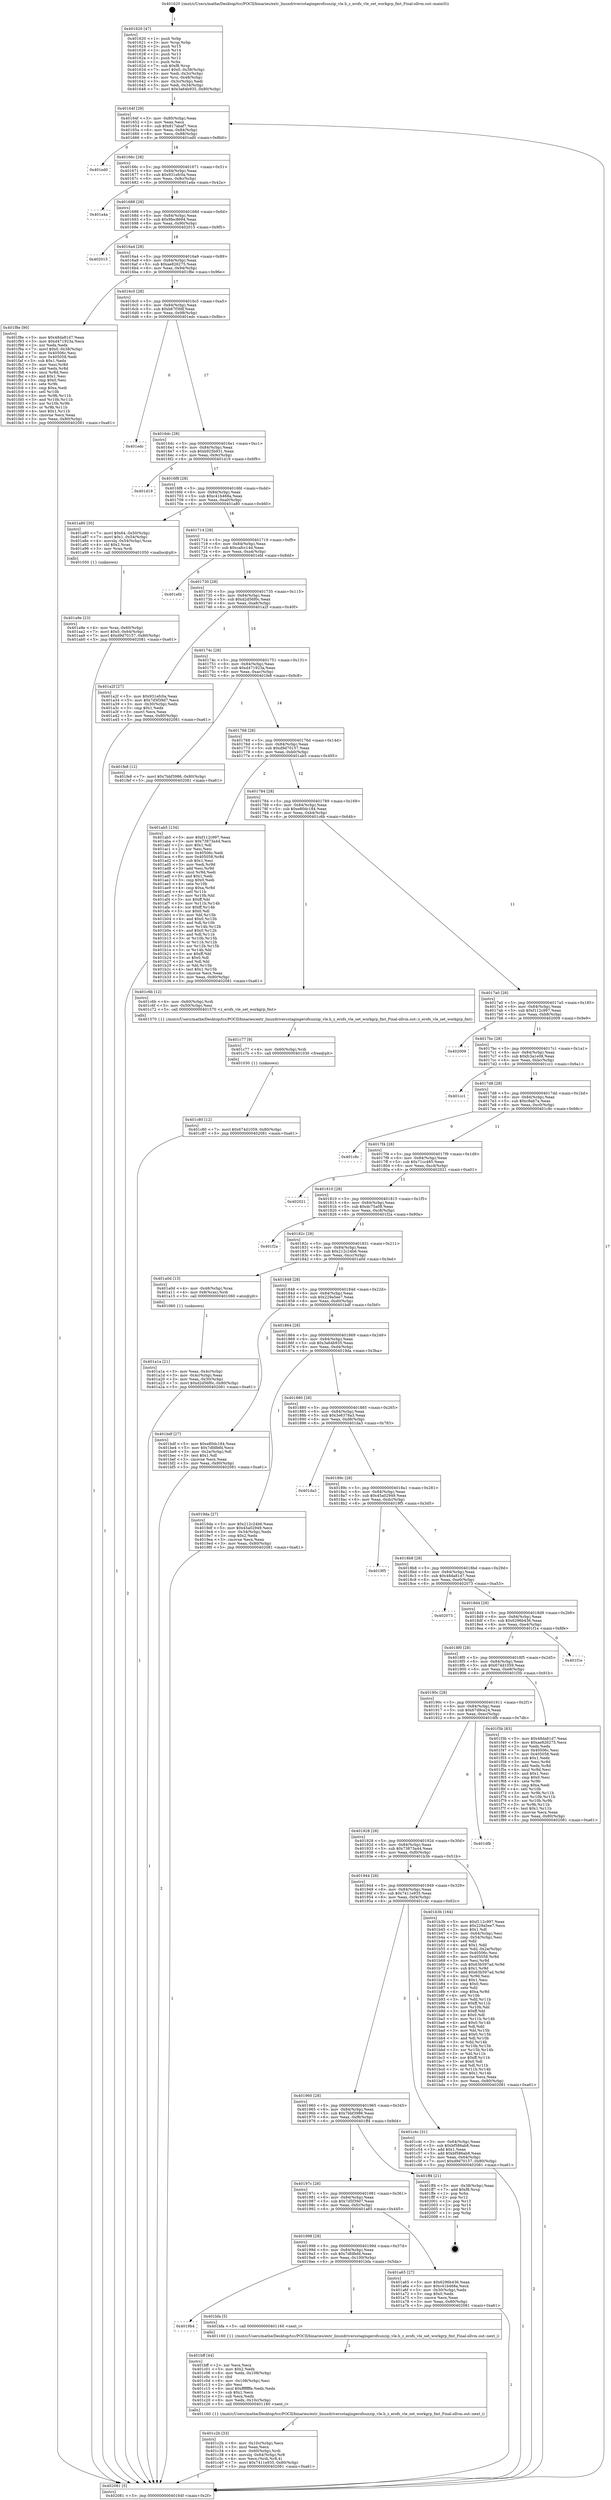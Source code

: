 digraph "0x401620" {
  label = "0x401620 (/mnt/c/Users/mathe/Desktop/tcc/POCII/binaries/extr_linuxdriversstagingerofsunzip_vle.h_z_erofs_vle_set_workgrp_fmt_Final-ollvm.out::main(0))"
  labelloc = "t"
  node[shape=record]

  Entry [label="",width=0.3,height=0.3,shape=circle,fillcolor=black,style=filled]
  "0x40164f" [label="{
     0x40164f [29]\l
     | [instrs]\l
     &nbsp;&nbsp;0x40164f \<+3\>: mov -0x80(%rbp),%eax\l
     &nbsp;&nbsp;0x401652 \<+2\>: mov %eax,%ecx\l
     &nbsp;&nbsp;0x401654 \<+6\>: sub $0x817abaf7,%ecx\l
     &nbsp;&nbsp;0x40165a \<+6\>: mov %eax,-0x84(%rbp)\l
     &nbsp;&nbsp;0x401660 \<+6\>: mov %ecx,-0x88(%rbp)\l
     &nbsp;&nbsp;0x401666 \<+6\>: je 0000000000401ed0 \<main+0x8b0\>\l
  }"]
  "0x401ed0" [label="{
     0x401ed0\l
  }", style=dashed]
  "0x40166c" [label="{
     0x40166c [28]\l
     | [instrs]\l
     &nbsp;&nbsp;0x40166c \<+5\>: jmp 0000000000401671 \<main+0x51\>\l
     &nbsp;&nbsp;0x401671 \<+6\>: mov -0x84(%rbp),%eax\l
     &nbsp;&nbsp;0x401677 \<+5\>: sub $0x931efc0a,%eax\l
     &nbsp;&nbsp;0x40167c \<+6\>: mov %eax,-0x8c(%rbp)\l
     &nbsp;&nbsp;0x401682 \<+6\>: je 0000000000401a4a \<main+0x42a\>\l
  }"]
  Exit [label="",width=0.3,height=0.3,shape=circle,fillcolor=black,style=filled,peripheries=2]
  "0x401a4a" [label="{
     0x401a4a\l
  }", style=dashed]
  "0x401688" [label="{
     0x401688 [28]\l
     | [instrs]\l
     &nbsp;&nbsp;0x401688 \<+5\>: jmp 000000000040168d \<main+0x6d\>\l
     &nbsp;&nbsp;0x40168d \<+6\>: mov -0x84(%rbp),%eax\l
     &nbsp;&nbsp;0x401693 \<+5\>: sub $0x9fec8694,%eax\l
     &nbsp;&nbsp;0x401698 \<+6\>: mov %eax,-0x90(%rbp)\l
     &nbsp;&nbsp;0x40169e \<+6\>: je 0000000000402015 \<main+0x9f5\>\l
  }"]
  "0x401c80" [label="{
     0x401c80 [12]\l
     | [instrs]\l
     &nbsp;&nbsp;0x401c80 \<+7\>: movl $0x674d1059,-0x80(%rbp)\l
     &nbsp;&nbsp;0x401c87 \<+5\>: jmp 0000000000402081 \<main+0xa61\>\l
  }"]
  "0x402015" [label="{
     0x402015\l
  }", style=dashed]
  "0x4016a4" [label="{
     0x4016a4 [28]\l
     | [instrs]\l
     &nbsp;&nbsp;0x4016a4 \<+5\>: jmp 00000000004016a9 \<main+0x89\>\l
     &nbsp;&nbsp;0x4016a9 \<+6\>: mov -0x84(%rbp),%eax\l
     &nbsp;&nbsp;0x4016af \<+5\>: sub $0xae826275,%eax\l
     &nbsp;&nbsp;0x4016b4 \<+6\>: mov %eax,-0x94(%rbp)\l
     &nbsp;&nbsp;0x4016ba \<+6\>: je 0000000000401f8e \<main+0x96e\>\l
  }"]
  "0x401c77" [label="{
     0x401c77 [9]\l
     | [instrs]\l
     &nbsp;&nbsp;0x401c77 \<+4\>: mov -0x60(%rbp),%rdi\l
     &nbsp;&nbsp;0x401c7b \<+5\>: call 0000000000401030 \<free@plt\>\l
     | [calls]\l
     &nbsp;&nbsp;0x401030 \{1\} (unknown)\l
  }"]
  "0x401f8e" [label="{
     0x401f8e [90]\l
     | [instrs]\l
     &nbsp;&nbsp;0x401f8e \<+5\>: mov $0x48da81d7,%eax\l
     &nbsp;&nbsp;0x401f93 \<+5\>: mov $0xd471923a,%ecx\l
     &nbsp;&nbsp;0x401f98 \<+2\>: xor %edx,%edx\l
     &nbsp;&nbsp;0x401f9a \<+7\>: movl $0x0,-0x38(%rbp)\l
     &nbsp;&nbsp;0x401fa1 \<+7\>: mov 0x40506c,%esi\l
     &nbsp;&nbsp;0x401fa8 \<+7\>: mov 0x405058,%edi\l
     &nbsp;&nbsp;0x401faf \<+3\>: sub $0x1,%edx\l
     &nbsp;&nbsp;0x401fb2 \<+3\>: mov %esi,%r8d\l
     &nbsp;&nbsp;0x401fb5 \<+3\>: add %edx,%r8d\l
     &nbsp;&nbsp;0x401fb8 \<+4\>: imul %r8d,%esi\l
     &nbsp;&nbsp;0x401fbc \<+3\>: and $0x1,%esi\l
     &nbsp;&nbsp;0x401fbf \<+3\>: cmp $0x0,%esi\l
     &nbsp;&nbsp;0x401fc2 \<+4\>: sete %r9b\l
     &nbsp;&nbsp;0x401fc6 \<+3\>: cmp $0xa,%edi\l
     &nbsp;&nbsp;0x401fc9 \<+4\>: setl %r10b\l
     &nbsp;&nbsp;0x401fcd \<+3\>: mov %r9b,%r11b\l
     &nbsp;&nbsp;0x401fd0 \<+3\>: and %r10b,%r11b\l
     &nbsp;&nbsp;0x401fd3 \<+3\>: xor %r10b,%r9b\l
     &nbsp;&nbsp;0x401fd6 \<+3\>: or %r9b,%r11b\l
     &nbsp;&nbsp;0x401fd9 \<+4\>: test $0x1,%r11b\l
     &nbsp;&nbsp;0x401fdd \<+3\>: cmovne %ecx,%eax\l
     &nbsp;&nbsp;0x401fe0 \<+3\>: mov %eax,-0x80(%rbp)\l
     &nbsp;&nbsp;0x401fe3 \<+5\>: jmp 0000000000402081 \<main+0xa61\>\l
  }"]
  "0x4016c0" [label="{
     0x4016c0 [28]\l
     | [instrs]\l
     &nbsp;&nbsp;0x4016c0 \<+5\>: jmp 00000000004016c5 \<main+0xa5\>\l
     &nbsp;&nbsp;0x4016c5 \<+6\>: mov -0x84(%rbp),%eax\l
     &nbsp;&nbsp;0x4016cb \<+5\>: sub $0xb67f3fdf,%eax\l
     &nbsp;&nbsp;0x4016d0 \<+6\>: mov %eax,-0x98(%rbp)\l
     &nbsp;&nbsp;0x4016d6 \<+6\>: je 0000000000401edc \<main+0x8bc\>\l
  }"]
  "0x401c2b" [label="{
     0x401c2b [33]\l
     | [instrs]\l
     &nbsp;&nbsp;0x401c2b \<+6\>: mov -0x10c(%rbp),%ecx\l
     &nbsp;&nbsp;0x401c31 \<+3\>: imul %eax,%ecx\l
     &nbsp;&nbsp;0x401c34 \<+4\>: mov -0x60(%rbp),%rdi\l
     &nbsp;&nbsp;0x401c38 \<+4\>: movslq -0x64(%rbp),%r8\l
     &nbsp;&nbsp;0x401c3c \<+4\>: mov %ecx,(%rdi,%r8,4)\l
     &nbsp;&nbsp;0x401c40 \<+7\>: movl $0x7411e935,-0x80(%rbp)\l
     &nbsp;&nbsp;0x401c47 \<+5\>: jmp 0000000000402081 \<main+0xa61\>\l
  }"]
  "0x401edc" [label="{
     0x401edc\l
  }", style=dashed]
  "0x4016dc" [label="{
     0x4016dc [28]\l
     | [instrs]\l
     &nbsp;&nbsp;0x4016dc \<+5\>: jmp 00000000004016e1 \<main+0xc1\>\l
     &nbsp;&nbsp;0x4016e1 \<+6\>: mov -0x84(%rbp),%eax\l
     &nbsp;&nbsp;0x4016e7 \<+5\>: sub $0xb925b931,%eax\l
     &nbsp;&nbsp;0x4016ec \<+6\>: mov %eax,-0x9c(%rbp)\l
     &nbsp;&nbsp;0x4016f2 \<+6\>: je 0000000000401d19 \<main+0x6f9\>\l
  }"]
  "0x401bff" [label="{
     0x401bff [44]\l
     | [instrs]\l
     &nbsp;&nbsp;0x401bff \<+2\>: xor %ecx,%ecx\l
     &nbsp;&nbsp;0x401c01 \<+5\>: mov $0x2,%edx\l
     &nbsp;&nbsp;0x401c06 \<+6\>: mov %edx,-0x108(%rbp)\l
     &nbsp;&nbsp;0x401c0c \<+1\>: cltd\l
     &nbsp;&nbsp;0x401c0d \<+6\>: mov -0x108(%rbp),%esi\l
     &nbsp;&nbsp;0x401c13 \<+2\>: idiv %esi\l
     &nbsp;&nbsp;0x401c15 \<+6\>: imul $0xfffffffe,%edx,%edx\l
     &nbsp;&nbsp;0x401c1b \<+3\>: sub $0x1,%ecx\l
     &nbsp;&nbsp;0x401c1e \<+2\>: sub %ecx,%edx\l
     &nbsp;&nbsp;0x401c20 \<+6\>: mov %edx,-0x10c(%rbp)\l
     &nbsp;&nbsp;0x401c26 \<+5\>: call 0000000000401160 \<next_i\>\l
     | [calls]\l
     &nbsp;&nbsp;0x401160 \{1\} (/mnt/c/Users/mathe/Desktop/tcc/POCII/binaries/extr_linuxdriversstagingerofsunzip_vle.h_z_erofs_vle_set_workgrp_fmt_Final-ollvm.out::next_i)\l
  }"]
  "0x401d19" [label="{
     0x401d19\l
  }", style=dashed]
  "0x4016f8" [label="{
     0x4016f8 [28]\l
     | [instrs]\l
     &nbsp;&nbsp;0x4016f8 \<+5\>: jmp 00000000004016fd \<main+0xdd\>\l
     &nbsp;&nbsp;0x4016fd \<+6\>: mov -0x84(%rbp),%eax\l
     &nbsp;&nbsp;0x401703 \<+5\>: sub $0xc41b468a,%eax\l
     &nbsp;&nbsp;0x401708 \<+6\>: mov %eax,-0xa0(%rbp)\l
     &nbsp;&nbsp;0x40170e \<+6\>: je 0000000000401a80 \<main+0x460\>\l
  }"]
  "0x4019b4" [label="{
     0x4019b4\l
  }", style=dashed]
  "0x401a80" [label="{
     0x401a80 [30]\l
     | [instrs]\l
     &nbsp;&nbsp;0x401a80 \<+7\>: movl $0x64,-0x50(%rbp)\l
     &nbsp;&nbsp;0x401a87 \<+7\>: movl $0x1,-0x54(%rbp)\l
     &nbsp;&nbsp;0x401a8e \<+4\>: movslq -0x54(%rbp),%rax\l
     &nbsp;&nbsp;0x401a92 \<+4\>: shl $0x2,%rax\l
     &nbsp;&nbsp;0x401a96 \<+3\>: mov %rax,%rdi\l
     &nbsp;&nbsp;0x401a99 \<+5\>: call 0000000000401050 \<malloc@plt\>\l
     | [calls]\l
     &nbsp;&nbsp;0x401050 \{1\} (unknown)\l
  }"]
  "0x401714" [label="{
     0x401714 [28]\l
     | [instrs]\l
     &nbsp;&nbsp;0x401714 \<+5\>: jmp 0000000000401719 \<main+0xf9\>\l
     &nbsp;&nbsp;0x401719 \<+6\>: mov -0x84(%rbp),%eax\l
     &nbsp;&nbsp;0x40171f \<+5\>: sub $0xcafcc14d,%eax\l
     &nbsp;&nbsp;0x401724 \<+6\>: mov %eax,-0xa4(%rbp)\l
     &nbsp;&nbsp;0x40172a \<+6\>: je 0000000000401efd \<main+0x8dd\>\l
  }"]
  "0x401bfa" [label="{
     0x401bfa [5]\l
     | [instrs]\l
     &nbsp;&nbsp;0x401bfa \<+5\>: call 0000000000401160 \<next_i\>\l
     | [calls]\l
     &nbsp;&nbsp;0x401160 \{1\} (/mnt/c/Users/mathe/Desktop/tcc/POCII/binaries/extr_linuxdriversstagingerofsunzip_vle.h_z_erofs_vle_set_workgrp_fmt_Final-ollvm.out::next_i)\l
  }"]
  "0x401efd" [label="{
     0x401efd\l
  }", style=dashed]
  "0x401730" [label="{
     0x401730 [28]\l
     | [instrs]\l
     &nbsp;&nbsp;0x401730 \<+5\>: jmp 0000000000401735 \<main+0x115\>\l
     &nbsp;&nbsp;0x401735 \<+6\>: mov -0x84(%rbp),%eax\l
     &nbsp;&nbsp;0x40173b \<+5\>: sub $0xd2d56f0c,%eax\l
     &nbsp;&nbsp;0x401740 \<+6\>: mov %eax,-0xa8(%rbp)\l
     &nbsp;&nbsp;0x401746 \<+6\>: je 0000000000401a2f \<main+0x40f\>\l
  }"]
  "0x401a9e" [label="{
     0x401a9e [23]\l
     | [instrs]\l
     &nbsp;&nbsp;0x401a9e \<+4\>: mov %rax,-0x60(%rbp)\l
     &nbsp;&nbsp;0x401aa2 \<+7\>: movl $0x0,-0x64(%rbp)\l
     &nbsp;&nbsp;0x401aa9 \<+7\>: movl $0xd9d70157,-0x80(%rbp)\l
     &nbsp;&nbsp;0x401ab0 \<+5\>: jmp 0000000000402081 \<main+0xa61\>\l
  }"]
  "0x401a2f" [label="{
     0x401a2f [27]\l
     | [instrs]\l
     &nbsp;&nbsp;0x401a2f \<+5\>: mov $0x931efc0a,%eax\l
     &nbsp;&nbsp;0x401a34 \<+5\>: mov $0x7d5f39d7,%ecx\l
     &nbsp;&nbsp;0x401a39 \<+3\>: mov -0x30(%rbp),%edx\l
     &nbsp;&nbsp;0x401a3c \<+3\>: cmp $0x1,%edx\l
     &nbsp;&nbsp;0x401a3f \<+3\>: cmovl %ecx,%eax\l
     &nbsp;&nbsp;0x401a42 \<+3\>: mov %eax,-0x80(%rbp)\l
     &nbsp;&nbsp;0x401a45 \<+5\>: jmp 0000000000402081 \<main+0xa61\>\l
  }"]
  "0x40174c" [label="{
     0x40174c [28]\l
     | [instrs]\l
     &nbsp;&nbsp;0x40174c \<+5\>: jmp 0000000000401751 \<main+0x131\>\l
     &nbsp;&nbsp;0x401751 \<+6\>: mov -0x84(%rbp),%eax\l
     &nbsp;&nbsp;0x401757 \<+5\>: sub $0xd471923a,%eax\l
     &nbsp;&nbsp;0x40175c \<+6\>: mov %eax,-0xac(%rbp)\l
     &nbsp;&nbsp;0x401762 \<+6\>: je 0000000000401fe8 \<main+0x9c8\>\l
  }"]
  "0x401998" [label="{
     0x401998 [28]\l
     | [instrs]\l
     &nbsp;&nbsp;0x401998 \<+5\>: jmp 000000000040199d \<main+0x37d\>\l
     &nbsp;&nbsp;0x40199d \<+6\>: mov -0x84(%rbp),%eax\l
     &nbsp;&nbsp;0x4019a3 \<+5\>: sub $0x7dfdfefd,%eax\l
     &nbsp;&nbsp;0x4019a8 \<+6\>: mov %eax,-0x100(%rbp)\l
     &nbsp;&nbsp;0x4019ae \<+6\>: je 0000000000401bfa \<main+0x5da\>\l
  }"]
  "0x401fe8" [label="{
     0x401fe8 [12]\l
     | [instrs]\l
     &nbsp;&nbsp;0x401fe8 \<+7\>: movl $0x7bbf3986,-0x80(%rbp)\l
     &nbsp;&nbsp;0x401fef \<+5\>: jmp 0000000000402081 \<main+0xa61\>\l
  }"]
  "0x401768" [label="{
     0x401768 [28]\l
     | [instrs]\l
     &nbsp;&nbsp;0x401768 \<+5\>: jmp 000000000040176d \<main+0x14d\>\l
     &nbsp;&nbsp;0x40176d \<+6\>: mov -0x84(%rbp),%eax\l
     &nbsp;&nbsp;0x401773 \<+5\>: sub $0xd9d70157,%eax\l
     &nbsp;&nbsp;0x401778 \<+6\>: mov %eax,-0xb0(%rbp)\l
     &nbsp;&nbsp;0x40177e \<+6\>: je 0000000000401ab5 \<main+0x495\>\l
  }"]
  "0x401a65" [label="{
     0x401a65 [27]\l
     | [instrs]\l
     &nbsp;&nbsp;0x401a65 \<+5\>: mov $0x6296b436,%eax\l
     &nbsp;&nbsp;0x401a6a \<+5\>: mov $0xc41b468a,%ecx\l
     &nbsp;&nbsp;0x401a6f \<+3\>: mov -0x30(%rbp),%edx\l
     &nbsp;&nbsp;0x401a72 \<+3\>: cmp $0x0,%edx\l
     &nbsp;&nbsp;0x401a75 \<+3\>: cmove %ecx,%eax\l
     &nbsp;&nbsp;0x401a78 \<+3\>: mov %eax,-0x80(%rbp)\l
     &nbsp;&nbsp;0x401a7b \<+5\>: jmp 0000000000402081 \<main+0xa61\>\l
  }"]
  "0x401ab5" [label="{
     0x401ab5 [134]\l
     | [instrs]\l
     &nbsp;&nbsp;0x401ab5 \<+5\>: mov $0xf112c997,%eax\l
     &nbsp;&nbsp;0x401aba \<+5\>: mov $0x73873a44,%ecx\l
     &nbsp;&nbsp;0x401abf \<+2\>: mov $0x1,%dl\l
     &nbsp;&nbsp;0x401ac1 \<+2\>: xor %esi,%esi\l
     &nbsp;&nbsp;0x401ac3 \<+7\>: mov 0x40506c,%edi\l
     &nbsp;&nbsp;0x401aca \<+8\>: mov 0x405058,%r8d\l
     &nbsp;&nbsp;0x401ad2 \<+3\>: sub $0x1,%esi\l
     &nbsp;&nbsp;0x401ad5 \<+3\>: mov %edi,%r9d\l
     &nbsp;&nbsp;0x401ad8 \<+3\>: add %esi,%r9d\l
     &nbsp;&nbsp;0x401adb \<+4\>: imul %r9d,%edi\l
     &nbsp;&nbsp;0x401adf \<+3\>: and $0x1,%edi\l
     &nbsp;&nbsp;0x401ae2 \<+3\>: cmp $0x0,%edi\l
     &nbsp;&nbsp;0x401ae5 \<+4\>: sete %r10b\l
     &nbsp;&nbsp;0x401ae9 \<+4\>: cmp $0xa,%r8d\l
     &nbsp;&nbsp;0x401aed \<+4\>: setl %r11b\l
     &nbsp;&nbsp;0x401af1 \<+3\>: mov %r10b,%bl\l
     &nbsp;&nbsp;0x401af4 \<+3\>: xor $0xff,%bl\l
     &nbsp;&nbsp;0x401af7 \<+3\>: mov %r11b,%r14b\l
     &nbsp;&nbsp;0x401afa \<+4\>: xor $0xff,%r14b\l
     &nbsp;&nbsp;0x401afe \<+3\>: xor $0x0,%dl\l
     &nbsp;&nbsp;0x401b01 \<+3\>: mov %bl,%r15b\l
     &nbsp;&nbsp;0x401b04 \<+4\>: and $0x0,%r15b\l
     &nbsp;&nbsp;0x401b08 \<+3\>: and %dl,%r10b\l
     &nbsp;&nbsp;0x401b0b \<+3\>: mov %r14b,%r12b\l
     &nbsp;&nbsp;0x401b0e \<+4\>: and $0x0,%r12b\l
     &nbsp;&nbsp;0x401b12 \<+3\>: and %dl,%r11b\l
     &nbsp;&nbsp;0x401b15 \<+3\>: or %r10b,%r15b\l
     &nbsp;&nbsp;0x401b18 \<+3\>: or %r11b,%r12b\l
     &nbsp;&nbsp;0x401b1b \<+3\>: xor %r12b,%r15b\l
     &nbsp;&nbsp;0x401b1e \<+3\>: or %r14b,%bl\l
     &nbsp;&nbsp;0x401b21 \<+3\>: xor $0xff,%bl\l
     &nbsp;&nbsp;0x401b24 \<+3\>: or $0x0,%dl\l
     &nbsp;&nbsp;0x401b27 \<+2\>: and %dl,%bl\l
     &nbsp;&nbsp;0x401b29 \<+3\>: or %bl,%r15b\l
     &nbsp;&nbsp;0x401b2c \<+4\>: test $0x1,%r15b\l
     &nbsp;&nbsp;0x401b30 \<+3\>: cmovne %ecx,%eax\l
     &nbsp;&nbsp;0x401b33 \<+3\>: mov %eax,-0x80(%rbp)\l
     &nbsp;&nbsp;0x401b36 \<+5\>: jmp 0000000000402081 \<main+0xa61\>\l
  }"]
  "0x401784" [label="{
     0x401784 [28]\l
     | [instrs]\l
     &nbsp;&nbsp;0x401784 \<+5\>: jmp 0000000000401789 \<main+0x169\>\l
     &nbsp;&nbsp;0x401789 \<+6\>: mov -0x84(%rbp),%eax\l
     &nbsp;&nbsp;0x40178f \<+5\>: sub $0xe80dc184,%eax\l
     &nbsp;&nbsp;0x401794 \<+6\>: mov %eax,-0xb4(%rbp)\l
     &nbsp;&nbsp;0x40179a \<+6\>: je 0000000000401c6b \<main+0x64b\>\l
  }"]
  "0x40197c" [label="{
     0x40197c [28]\l
     | [instrs]\l
     &nbsp;&nbsp;0x40197c \<+5\>: jmp 0000000000401981 \<main+0x361\>\l
     &nbsp;&nbsp;0x401981 \<+6\>: mov -0x84(%rbp),%eax\l
     &nbsp;&nbsp;0x401987 \<+5\>: sub $0x7d5f39d7,%eax\l
     &nbsp;&nbsp;0x40198c \<+6\>: mov %eax,-0xfc(%rbp)\l
     &nbsp;&nbsp;0x401992 \<+6\>: je 0000000000401a65 \<main+0x445\>\l
  }"]
  "0x401c6b" [label="{
     0x401c6b [12]\l
     | [instrs]\l
     &nbsp;&nbsp;0x401c6b \<+4\>: mov -0x60(%rbp),%rdi\l
     &nbsp;&nbsp;0x401c6f \<+3\>: mov -0x50(%rbp),%esi\l
     &nbsp;&nbsp;0x401c72 \<+5\>: call 0000000000401570 \<z_erofs_vle_set_workgrp_fmt\>\l
     | [calls]\l
     &nbsp;&nbsp;0x401570 \{1\} (/mnt/c/Users/mathe/Desktop/tcc/POCII/binaries/extr_linuxdriversstagingerofsunzip_vle.h_z_erofs_vle_set_workgrp_fmt_Final-ollvm.out::z_erofs_vle_set_workgrp_fmt)\l
  }"]
  "0x4017a0" [label="{
     0x4017a0 [28]\l
     | [instrs]\l
     &nbsp;&nbsp;0x4017a0 \<+5\>: jmp 00000000004017a5 \<main+0x185\>\l
     &nbsp;&nbsp;0x4017a5 \<+6\>: mov -0x84(%rbp),%eax\l
     &nbsp;&nbsp;0x4017ab \<+5\>: sub $0xf112c997,%eax\l
     &nbsp;&nbsp;0x4017b0 \<+6\>: mov %eax,-0xb8(%rbp)\l
     &nbsp;&nbsp;0x4017b6 \<+6\>: je 0000000000402009 \<main+0x9e9\>\l
  }"]
  "0x401ff4" [label="{
     0x401ff4 [21]\l
     | [instrs]\l
     &nbsp;&nbsp;0x401ff4 \<+3\>: mov -0x38(%rbp),%eax\l
     &nbsp;&nbsp;0x401ff7 \<+7\>: add $0xf8,%rsp\l
     &nbsp;&nbsp;0x401ffe \<+1\>: pop %rbx\l
     &nbsp;&nbsp;0x401fff \<+2\>: pop %r12\l
     &nbsp;&nbsp;0x402001 \<+2\>: pop %r13\l
     &nbsp;&nbsp;0x402003 \<+2\>: pop %r14\l
     &nbsp;&nbsp;0x402005 \<+2\>: pop %r15\l
     &nbsp;&nbsp;0x402007 \<+1\>: pop %rbp\l
     &nbsp;&nbsp;0x402008 \<+1\>: ret\l
  }"]
  "0x402009" [label="{
     0x402009\l
  }", style=dashed]
  "0x4017bc" [label="{
     0x4017bc [28]\l
     | [instrs]\l
     &nbsp;&nbsp;0x4017bc \<+5\>: jmp 00000000004017c1 \<main+0x1a1\>\l
     &nbsp;&nbsp;0x4017c1 \<+6\>: mov -0x84(%rbp),%eax\l
     &nbsp;&nbsp;0x4017c7 \<+5\>: sub $0xfc3a1e08,%eax\l
     &nbsp;&nbsp;0x4017cc \<+6\>: mov %eax,-0xbc(%rbp)\l
     &nbsp;&nbsp;0x4017d2 \<+6\>: je 0000000000401cc1 \<main+0x6a1\>\l
  }"]
  "0x401960" [label="{
     0x401960 [28]\l
     | [instrs]\l
     &nbsp;&nbsp;0x401960 \<+5\>: jmp 0000000000401965 \<main+0x345\>\l
     &nbsp;&nbsp;0x401965 \<+6\>: mov -0x84(%rbp),%eax\l
     &nbsp;&nbsp;0x40196b \<+5\>: sub $0x7bbf3986,%eax\l
     &nbsp;&nbsp;0x401970 \<+6\>: mov %eax,-0xf8(%rbp)\l
     &nbsp;&nbsp;0x401976 \<+6\>: je 0000000000401ff4 \<main+0x9d4\>\l
  }"]
  "0x401cc1" [label="{
     0x401cc1\l
  }", style=dashed]
  "0x4017d8" [label="{
     0x4017d8 [28]\l
     | [instrs]\l
     &nbsp;&nbsp;0x4017d8 \<+5\>: jmp 00000000004017dd \<main+0x1bd\>\l
     &nbsp;&nbsp;0x4017dd \<+6\>: mov -0x84(%rbp),%eax\l
     &nbsp;&nbsp;0x4017e3 \<+5\>: sub $0xc8ab7a,%eax\l
     &nbsp;&nbsp;0x4017e8 \<+6\>: mov %eax,-0xc0(%rbp)\l
     &nbsp;&nbsp;0x4017ee \<+6\>: je 0000000000401c8c \<main+0x66c\>\l
  }"]
  "0x401c4c" [label="{
     0x401c4c [31]\l
     | [instrs]\l
     &nbsp;&nbsp;0x401c4c \<+3\>: mov -0x64(%rbp),%eax\l
     &nbsp;&nbsp;0x401c4f \<+5\>: sub $0xbf586ab8,%eax\l
     &nbsp;&nbsp;0x401c54 \<+3\>: add $0x1,%eax\l
     &nbsp;&nbsp;0x401c57 \<+5\>: add $0xbf586ab8,%eax\l
     &nbsp;&nbsp;0x401c5c \<+3\>: mov %eax,-0x64(%rbp)\l
     &nbsp;&nbsp;0x401c5f \<+7\>: movl $0xd9d70157,-0x80(%rbp)\l
     &nbsp;&nbsp;0x401c66 \<+5\>: jmp 0000000000402081 \<main+0xa61\>\l
  }"]
  "0x401c8c" [label="{
     0x401c8c\l
  }", style=dashed]
  "0x4017f4" [label="{
     0x4017f4 [28]\l
     | [instrs]\l
     &nbsp;&nbsp;0x4017f4 \<+5\>: jmp 00000000004017f9 \<main+0x1d9\>\l
     &nbsp;&nbsp;0x4017f9 \<+6\>: mov -0x84(%rbp),%eax\l
     &nbsp;&nbsp;0x4017ff \<+5\>: sub $0x71cc485,%eax\l
     &nbsp;&nbsp;0x401804 \<+6\>: mov %eax,-0xc4(%rbp)\l
     &nbsp;&nbsp;0x40180a \<+6\>: je 0000000000402021 \<main+0xa01\>\l
  }"]
  "0x401944" [label="{
     0x401944 [28]\l
     | [instrs]\l
     &nbsp;&nbsp;0x401944 \<+5\>: jmp 0000000000401949 \<main+0x329\>\l
     &nbsp;&nbsp;0x401949 \<+6\>: mov -0x84(%rbp),%eax\l
     &nbsp;&nbsp;0x40194f \<+5\>: sub $0x7411e935,%eax\l
     &nbsp;&nbsp;0x401954 \<+6\>: mov %eax,-0xf4(%rbp)\l
     &nbsp;&nbsp;0x40195a \<+6\>: je 0000000000401c4c \<main+0x62c\>\l
  }"]
  "0x402021" [label="{
     0x402021\l
  }", style=dashed]
  "0x401810" [label="{
     0x401810 [28]\l
     | [instrs]\l
     &nbsp;&nbsp;0x401810 \<+5\>: jmp 0000000000401815 \<main+0x1f5\>\l
     &nbsp;&nbsp;0x401815 \<+6\>: mov -0x84(%rbp),%eax\l
     &nbsp;&nbsp;0x40181b \<+5\>: sub $0xdc75a08,%eax\l
     &nbsp;&nbsp;0x401820 \<+6\>: mov %eax,-0xc8(%rbp)\l
     &nbsp;&nbsp;0x401826 \<+6\>: je 0000000000401f2a \<main+0x90a\>\l
  }"]
  "0x401b3b" [label="{
     0x401b3b [164]\l
     | [instrs]\l
     &nbsp;&nbsp;0x401b3b \<+5\>: mov $0xf112c997,%eax\l
     &nbsp;&nbsp;0x401b40 \<+5\>: mov $0x229a5ee7,%ecx\l
     &nbsp;&nbsp;0x401b45 \<+2\>: mov $0x1,%dl\l
     &nbsp;&nbsp;0x401b47 \<+3\>: mov -0x64(%rbp),%esi\l
     &nbsp;&nbsp;0x401b4a \<+3\>: cmp -0x54(%rbp),%esi\l
     &nbsp;&nbsp;0x401b4d \<+4\>: setl %dil\l
     &nbsp;&nbsp;0x401b51 \<+4\>: and $0x1,%dil\l
     &nbsp;&nbsp;0x401b55 \<+4\>: mov %dil,-0x2a(%rbp)\l
     &nbsp;&nbsp;0x401b59 \<+7\>: mov 0x40506c,%esi\l
     &nbsp;&nbsp;0x401b60 \<+8\>: mov 0x405058,%r8d\l
     &nbsp;&nbsp;0x401b68 \<+3\>: mov %esi,%r9d\l
     &nbsp;&nbsp;0x401b6b \<+7\>: sub $0x63b597ad,%r9d\l
     &nbsp;&nbsp;0x401b72 \<+4\>: sub $0x1,%r9d\l
     &nbsp;&nbsp;0x401b76 \<+7\>: add $0x63b597ad,%r9d\l
     &nbsp;&nbsp;0x401b7d \<+4\>: imul %r9d,%esi\l
     &nbsp;&nbsp;0x401b81 \<+3\>: and $0x1,%esi\l
     &nbsp;&nbsp;0x401b84 \<+3\>: cmp $0x0,%esi\l
     &nbsp;&nbsp;0x401b87 \<+4\>: sete %dil\l
     &nbsp;&nbsp;0x401b8b \<+4\>: cmp $0xa,%r8d\l
     &nbsp;&nbsp;0x401b8f \<+4\>: setl %r10b\l
     &nbsp;&nbsp;0x401b93 \<+3\>: mov %dil,%r11b\l
     &nbsp;&nbsp;0x401b96 \<+4\>: xor $0xff,%r11b\l
     &nbsp;&nbsp;0x401b9a \<+3\>: mov %r10b,%bl\l
     &nbsp;&nbsp;0x401b9d \<+3\>: xor $0xff,%bl\l
     &nbsp;&nbsp;0x401ba0 \<+3\>: xor $0x0,%dl\l
     &nbsp;&nbsp;0x401ba3 \<+3\>: mov %r11b,%r14b\l
     &nbsp;&nbsp;0x401ba6 \<+4\>: and $0x0,%r14b\l
     &nbsp;&nbsp;0x401baa \<+3\>: and %dl,%dil\l
     &nbsp;&nbsp;0x401bad \<+3\>: mov %bl,%r15b\l
     &nbsp;&nbsp;0x401bb0 \<+4\>: and $0x0,%r15b\l
     &nbsp;&nbsp;0x401bb4 \<+3\>: and %dl,%r10b\l
     &nbsp;&nbsp;0x401bb7 \<+3\>: or %dil,%r14b\l
     &nbsp;&nbsp;0x401bba \<+3\>: or %r10b,%r15b\l
     &nbsp;&nbsp;0x401bbd \<+3\>: xor %r15b,%r14b\l
     &nbsp;&nbsp;0x401bc0 \<+3\>: or %bl,%r11b\l
     &nbsp;&nbsp;0x401bc3 \<+4\>: xor $0xff,%r11b\l
     &nbsp;&nbsp;0x401bc7 \<+3\>: or $0x0,%dl\l
     &nbsp;&nbsp;0x401bca \<+3\>: and %dl,%r11b\l
     &nbsp;&nbsp;0x401bcd \<+3\>: or %r11b,%r14b\l
     &nbsp;&nbsp;0x401bd0 \<+4\>: test $0x1,%r14b\l
     &nbsp;&nbsp;0x401bd4 \<+3\>: cmovne %ecx,%eax\l
     &nbsp;&nbsp;0x401bd7 \<+3\>: mov %eax,-0x80(%rbp)\l
     &nbsp;&nbsp;0x401bda \<+5\>: jmp 0000000000402081 \<main+0xa61\>\l
  }"]
  "0x401f2a" [label="{
     0x401f2a\l
  }", style=dashed]
  "0x40182c" [label="{
     0x40182c [28]\l
     | [instrs]\l
     &nbsp;&nbsp;0x40182c \<+5\>: jmp 0000000000401831 \<main+0x211\>\l
     &nbsp;&nbsp;0x401831 \<+6\>: mov -0x84(%rbp),%eax\l
     &nbsp;&nbsp;0x401837 \<+5\>: sub $0x212c24b6,%eax\l
     &nbsp;&nbsp;0x40183c \<+6\>: mov %eax,-0xcc(%rbp)\l
     &nbsp;&nbsp;0x401842 \<+6\>: je 0000000000401a0d \<main+0x3ed\>\l
  }"]
  "0x401928" [label="{
     0x401928 [28]\l
     | [instrs]\l
     &nbsp;&nbsp;0x401928 \<+5\>: jmp 000000000040192d \<main+0x30d\>\l
     &nbsp;&nbsp;0x40192d \<+6\>: mov -0x84(%rbp),%eax\l
     &nbsp;&nbsp;0x401933 \<+5\>: sub $0x73873a44,%eax\l
     &nbsp;&nbsp;0x401938 \<+6\>: mov %eax,-0xf0(%rbp)\l
     &nbsp;&nbsp;0x40193e \<+6\>: je 0000000000401b3b \<main+0x51b\>\l
  }"]
  "0x401a0d" [label="{
     0x401a0d [13]\l
     | [instrs]\l
     &nbsp;&nbsp;0x401a0d \<+4\>: mov -0x48(%rbp),%rax\l
     &nbsp;&nbsp;0x401a11 \<+4\>: mov 0x8(%rax),%rdi\l
     &nbsp;&nbsp;0x401a15 \<+5\>: call 0000000000401060 \<atoi@plt\>\l
     | [calls]\l
     &nbsp;&nbsp;0x401060 \{1\} (unknown)\l
  }"]
  "0x401848" [label="{
     0x401848 [28]\l
     | [instrs]\l
     &nbsp;&nbsp;0x401848 \<+5\>: jmp 000000000040184d \<main+0x22d\>\l
     &nbsp;&nbsp;0x40184d \<+6\>: mov -0x84(%rbp),%eax\l
     &nbsp;&nbsp;0x401853 \<+5\>: sub $0x229a5ee7,%eax\l
     &nbsp;&nbsp;0x401858 \<+6\>: mov %eax,-0xd0(%rbp)\l
     &nbsp;&nbsp;0x40185e \<+6\>: je 0000000000401bdf \<main+0x5bf\>\l
  }"]
  "0x401dfb" [label="{
     0x401dfb\l
  }", style=dashed]
  "0x401bdf" [label="{
     0x401bdf [27]\l
     | [instrs]\l
     &nbsp;&nbsp;0x401bdf \<+5\>: mov $0xe80dc184,%eax\l
     &nbsp;&nbsp;0x401be4 \<+5\>: mov $0x7dfdfefd,%ecx\l
     &nbsp;&nbsp;0x401be9 \<+3\>: mov -0x2a(%rbp),%dl\l
     &nbsp;&nbsp;0x401bec \<+3\>: test $0x1,%dl\l
     &nbsp;&nbsp;0x401bef \<+3\>: cmovne %ecx,%eax\l
     &nbsp;&nbsp;0x401bf2 \<+3\>: mov %eax,-0x80(%rbp)\l
     &nbsp;&nbsp;0x401bf5 \<+5\>: jmp 0000000000402081 \<main+0xa61\>\l
  }"]
  "0x401864" [label="{
     0x401864 [28]\l
     | [instrs]\l
     &nbsp;&nbsp;0x401864 \<+5\>: jmp 0000000000401869 \<main+0x249\>\l
     &nbsp;&nbsp;0x401869 \<+6\>: mov -0x84(%rbp),%eax\l
     &nbsp;&nbsp;0x40186f \<+5\>: sub $0x3a64b935,%eax\l
     &nbsp;&nbsp;0x401874 \<+6\>: mov %eax,-0xd4(%rbp)\l
     &nbsp;&nbsp;0x40187a \<+6\>: je 00000000004019da \<main+0x3ba\>\l
  }"]
  "0x40190c" [label="{
     0x40190c [28]\l
     | [instrs]\l
     &nbsp;&nbsp;0x40190c \<+5\>: jmp 0000000000401911 \<main+0x2f1\>\l
     &nbsp;&nbsp;0x401911 \<+6\>: mov -0x84(%rbp),%eax\l
     &nbsp;&nbsp;0x401917 \<+5\>: sub $0x67d9ce24,%eax\l
     &nbsp;&nbsp;0x40191c \<+6\>: mov %eax,-0xec(%rbp)\l
     &nbsp;&nbsp;0x401922 \<+6\>: je 0000000000401dfb \<main+0x7db\>\l
  }"]
  "0x4019da" [label="{
     0x4019da [27]\l
     | [instrs]\l
     &nbsp;&nbsp;0x4019da \<+5\>: mov $0x212c24b6,%eax\l
     &nbsp;&nbsp;0x4019df \<+5\>: mov $0x45a02949,%ecx\l
     &nbsp;&nbsp;0x4019e4 \<+3\>: mov -0x34(%rbp),%edx\l
     &nbsp;&nbsp;0x4019e7 \<+3\>: cmp $0x2,%edx\l
     &nbsp;&nbsp;0x4019ea \<+3\>: cmovne %ecx,%eax\l
     &nbsp;&nbsp;0x4019ed \<+3\>: mov %eax,-0x80(%rbp)\l
     &nbsp;&nbsp;0x4019f0 \<+5\>: jmp 0000000000402081 \<main+0xa61\>\l
  }"]
  "0x401880" [label="{
     0x401880 [28]\l
     | [instrs]\l
     &nbsp;&nbsp;0x401880 \<+5\>: jmp 0000000000401885 \<main+0x265\>\l
     &nbsp;&nbsp;0x401885 \<+6\>: mov -0x84(%rbp),%eax\l
     &nbsp;&nbsp;0x40188b \<+5\>: sub $0x3e6378a3,%eax\l
     &nbsp;&nbsp;0x401890 \<+6\>: mov %eax,-0xd8(%rbp)\l
     &nbsp;&nbsp;0x401896 \<+6\>: je 0000000000401da3 \<main+0x783\>\l
  }"]
  "0x402081" [label="{
     0x402081 [5]\l
     | [instrs]\l
     &nbsp;&nbsp;0x402081 \<+5\>: jmp 000000000040164f \<main+0x2f\>\l
  }"]
  "0x401620" [label="{
     0x401620 [47]\l
     | [instrs]\l
     &nbsp;&nbsp;0x401620 \<+1\>: push %rbp\l
     &nbsp;&nbsp;0x401621 \<+3\>: mov %rsp,%rbp\l
     &nbsp;&nbsp;0x401624 \<+2\>: push %r15\l
     &nbsp;&nbsp;0x401626 \<+2\>: push %r14\l
     &nbsp;&nbsp;0x401628 \<+2\>: push %r13\l
     &nbsp;&nbsp;0x40162a \<+2\>: push %r12\l
     &nbsp;&nbsp;0x40162c \<+1\>: push %rbx\l
     &nbsp;&nbsp;0x40162d \<+7\>: sub $0xf8,%rsp\l
     &nbsp;&nbsp;0x401634 \<+7\>: movl $0x0,-0x38(%rbp)\l
     &nbsp;&nbsp;0x40163b \<+3\>: mov %edi,-0x3c(%rbp)\l
     &nbsp;&nbsp;0x40163e \<+4\>: mov %rsi,-0x48(%rbp)\l
     &nbsp;&nbsp;0x401642 \<+3\>: mov -0x3c(%rbp),%edi\l
     &nbsp;&nbsp;0x401645 \<+3\>: mov %edi,-0x34(%rbp)\l
     &nbsp;&nbsp;0x401648 \<+7\>: movl $0x3a64b935,-0x80(%rbp)\l
  }"]
  "0x401a1a" [label="{
     0x401a1a [21]\l
     | [instrs]\l
     &nbsp;&nbsp;0x401a1a \<+3\>: mov %eax,-0x4c(%rbp)\l
     &nbsp;&nbsp;0x401a1d \<+3\>: mov -0x4c(%rbp),%eax\l
     &nbsp;&nbsp;0x401a20 \<+3\>: mov %eax,-0x30(%rbp)\l
     &nbsp;&nbsp;0x401a23 \<+7\>: movl $0xd2d56f0c,-0x80(%rbp)\l
     &nbsp;&nbsp;0x401a2a \<+5\>: jmp 0000000000402081 \<main+0xa61\>\l
  }"]
  "0x401f3b" [label="{
     0x401f3b [83]\l
     | [instrs]\l
     &nbsp;&nbsp;0x401f3b \<+5\>: mov $0x48da81d7,%eax\l
     &nbsp;&nbsp;0x401f40 \<+5\>: mov $0xae826275,%ecx\l
     &nbsp;&nbsp;0x401f45 \<+2\>: xor %edx,%edx\l
     &nbsp;&nbsp;0x401f47 \<+7\>: mov 0x40506c,%esi\l
     &nbsp;&nbsp;0x401f4e \<+7\>: mov 0x405058,%edi\l
     &nbsp;&nbsp;0x401f55 \<+3\>: sub $0x1,%edx\l
     &nbsp;&nbsp;0x401f58 \<+3\>: mov %esi,%r8d\l
     &nbsp;&nbsp;0x401f5b \<+3\>: add %edx,%r8d\l
     &nbsp;&nbsp;0x401f5e \<+4\>: imul %r8d,%esi\l
     &nbsp;&nbsp;0x401f62 \<+3\>: and $0x1,%esi\l
     &nbsp;&nbsp;0x401f65 \<+3\>: cmp $0x0,%esi\l
     &nbsp;&nbsp;0x401f68 \<+4\>: sete %r9b\l
     &nbsp;&nbsp;0x401f6c \<+3\>: cmp $0xa,%edi\l
     &nbsp;&nbsp;0x401f6f \<+4\>: setl %r10b\l
     &nbsp;&nbsp;0x401f73 \<+3\>: mov %r9b,%r11b\l
     &nbsp;&nbsp;0x401f76 \<+3\>: and %r10b,%r11b\l
     &nbsp;&nbsp;0x401f79 \<+3\>: xor %r10b,%r9b\l
     &nbsp;&nbsp;0x401f7c \<+3\>: or %r9b,%r11b\l
     &nbsp;&nbsp;0x401f7f \<+4\>: test $0x1,%r11b\l
     &nbsp;&nbsp;0x401f83 \<+3\>: cmovne %ecx,%eax\l
     &nbsp;&nbsp;0x401f86 \<+3\>: mov %eax,-0x80(%rbp)\l
     &nbsp;&nbsp;0x401f89 \<+5\>: jmp 0000000000402081 \<main+0xa61\>\l
  }"]
  "0x401da3" [label="{
     0x401da3\l
  }", style=dashed]
  "0x40189c" [label="{
     0x40189c [28]\l
     | [instrs]\l
     &nbsp;&nbsp;0x40189c \<+5\>: jmp 00000000004018a1 \<main+0x281\>\l
     &nbsp;&nbsp;0x4018a1 \<+6\>: mov -0x84(%rbp),%eax\l
     &nbsp;&nbsp;0x4018a7 \<+5\>: sub $0x45a02949,%eax\l
     &nbsp;&nbsp;0x4018ac \<+6\>: mov %eax,-0xdc(%rbp)\l
     &nbsp;&nbsp;0x4018b2 \<+6\>: je 00000000004019f5 \<main+0x3d5\>\l
  }"]
  "0x4018f0" [label="{
     0x4018f0 [28]\l
     | [instrs]\l
     &nbsp;&nbsp;0x4018f0 \<+5\>: jmp 00000000004018f5 \<main+0x2d5\>\l
     &nbsp;&nbsp;0x4018f5 \<+6\>: mov -0x84(%rbp),%eax\l
     &nbsp;&nbsp;0x4018fb \<+5\>: sub $0x674d1059,%eax\l
     &nbsp;&nbsp;0x401900 \<+6\>: mov %eax,-0xe8(%rbp)\l
     &nbsp;&nbsp;0x401906 \<+6\>: je 0000000000401f3b \<main+0x91b\>\l
  }"]
  "0x4019f5" [label="{
     0x4019f5\l
  }", style=dashed]
  "0x4018b8" [label="{
     0x4018b8 [28]\l
     | [instrs]\l
     &nbsp;&nbsp;0x4018b8 \<+5\>: jmp 00000000004018bd \<main+0x29d\>\l
     &nbsp;&nbsp;0x4018bd \<+6\>: mov -0x84(%rbp),%eax\l
     &nbsp;&nbsp;0x4018c3 \<+5\>: sub $0x48da81d7,%eax\l
     &nbsp;&nbsp;0x4018c8 \<+6\>: mov %eax,-0xe0(%rbp)\l
     &nbsp;&nbsp;0x4018ce \<+6\>: je 0000000000402073 \<main+0xa53\>\l
  }"]
  "0x401f1e" [label="{
     0x401f1e\l
  }", style=dashed]
  "0x402073" [label="{
     0x402073\l
  }", style=dashed]
  "0x4018d4" [label="{
     0x4018d4 [28]\l
     | [instrs]\l
     &nbsp;&nbsp;0x4018d4 \<+5\>: jmp 00000000004018d9 \<main+0x2b9\>\l
     &nbsp;&nbsp;0x4018d9 \<+6\>: mov -0x84(%rbp),%eax\l
     &nbsp;&nbsp;0x4018df \<+5\>: sub $0x6296b436,%eax\l
     &nbsp;&nbsp;0x4018e4 \<+6\>: mov %eax,-0xe4(%rbp)\l
     &nbsp;&nbsp;0x4018ea \<+6\>: je 0000000000401f1e \<main+0x8fe\>\l
  }"]
  Entry -> "0x401620" [label=" 1"]
  "0x40164f" -> "0x401ed0" [label=" 0"]
  "0x40164f" -> "0x40166c" [label=" 18"]
  "0x401ff4" -> Exit [label=" 1"]
  "0x40166c" -> "0x401a4a" [label=" 0"]
  "0x40166c" -> "0x401688" [label=" 18"]
  "0x401fe8" -> "0x402081" [label=" 1"]
  "0x401688" -> "0x402015" [label=" 0"]
  "0x401688" -> "0x4016a4" [label=" 18"]
  "0x401f8e" -> "0x402081" [label=" 1"]
  "0x4016a4" -> "0x401f8e" [label=" 1"]
  "0x4016a4" -> "0x4016c0" [label=" 17"]
  "0x401f3b" -> "0x402081" [label=" 1"]
  "0x4016c0" -> "0x401edc" [label=" 0"]
  "0x4016c0" -> "0x4016dc" [label=" 17"]
  "0x401c80" -> "0x402081" [label=" 1"]
  "0x4016dc" -> "0x401d19" [label=" 0"]
  "0x4016dc" -> "0x4016f8" [label=" 17"]
  "0x401c77" -> "0x401c80" [label=" 1"]
  "0x4016f8" -> "0x401a80" [label=" 1"]
  "0x4016f8" -> "0x401714" [label=" 16"]
  "0x401c6b" -> "0x401c77" [label=" 1"]
  "0x401714" -> "0x401efd" [label=" 0"]
  "0x401714" -> "0x401730" [label=" 16"]
  "0x401c4c" -> "0x402081" [label=" 1"]
  "0x401730" -> "0x401a2f" [label=" 1"]
  "0x401730" -> "0x40174c" [label=" 15"]
  "0x401bff" -> "0x401c2b" [label=" 1"]
  "0x40174c" -> "0x401fe8" [label=" 1"]
  "0x40174c" -> "0x401768" [label=" 14"]
  "0x401bfa" -> "0x401bff" [label=" 1"]
  "0x401768" -> "0x401ab5" [label=" 2"]
  "0x401768" -> "0x401784" [label=" 12"]
  "0x401998" -> "0x4019b4" [label=" 0"]
  "0x401784" -> "0x401c6b" [label=" 1"]
  "0x401784" -> "0x4017a0" [label=" 11"]
  "0x401c2b" -> "0x402081" [label=" 1"]
  "0x4017a0" -> "0x402009" [label=" 0"]
  "0x4017a0" -> "0x4017bc" [label=" 11"]
  "0x401bdf" -> "0x402081" [label=" 2"]
  "0x4017bc" -> "0x401cc1" [label=" 0"]
  "0x4017bc" -> "0x4017d8" [label=" 11"]
  "0x401ab5" -> "0x402081" [label=" 2"]
  "0x4017d8" -> "0x401c8c" [label=" 0"]
  "0x4017d8" -> "0x4017f4" [label=" 11"]
  "0x401a9e" -> "0x402081" [label=" 1"]
  "0x4017f4" -> "0x402021" [label=" 0"]
  "0x4017f4" -> "0x401810" [label=" 11"]
  "0x401a65" -> "0x402081" [label=" 1"]
  "0x401810" -> "0x401f2a" [label=" 0"]
  "0x401810" -> "0x40182c" [label=" 11"]
  "0x40197c" -> "0x401998" [label=" 1"]
  "0x40182c" -> "0x401a0d" [label=" 1"]
  "0x40182c" -> "0x401848" [label=" 10"]
  "0x401998" -> "0x401bfa" [label=" 1"]
  "0x401848" -> "0x401bdf" [label=" 2"]
  "0x401848" -> "0x401864" [label=" 8"]
  "0x401960" -> "0x40197c" [label=" 2"]
  "0x401864" -> "0x4019da" [label=" 1"]
  "0x401864" -> "0x401880" [label=" 7"]
  "0x4019da" -> "0x402081" [label=" 1"]
  "0x401620" -> "0x40164f" [label=" 1"]
  "0x402081" -> "0x40164f" [label=" 17"]
  "0x401a0d" -> "0x401a1a" [label=" 1"]
  "0x401a1a" -> "0x402081" [label=" 1"]
  "0x401a2f" -> "0x402081" [label=" 1"]
  "0x401b3b" -> "0x402081" [label=" 2"]
  "0x401880" -> "0x401da3" [label=" 0"]
  "0x401880" -> "0x40189c" [label=" 7"]
  "0x401944" -> "0x401960" [label=" 3"]
  "0x40189c" -> "0x4019f5" [label=" 0"]
  "0x40189c" -> "0x4018b8" [label=" 7"]
  "0x401a80" -> "0x401a9e" [label=" 1"]
  "0x4018b8" -> "0x402073" [label=" 0"]
  "0x4018b8" -> "0x4018d4" [label=" 7"]
  "0x401928" -> "0x401944" [label=" 4"]
  "0x4018d4" -> "0x401f1e" [label=" 0"]
  "0x4018d4" -> "0x4018f0" [label=" 7"]
  "0x401944" -> "0x401c4c" [label=" 1"]
  "0x4018f0" -> "0x401f3b" [label=" 1"]
  "0x4018f0" -> "0x40190c" [label=" 6"]
  "0x401960" -> "0x401ff4" [label=" 1"]
  "0x40190c" -> "0x401dfb" [label=" 0"]
  "0x40190c" -> "0x401928" [label=" 6"]
  "0x40197c" -> "0x401a65" [label=" 1"]
  "0x401928" -> "0x401b3b" [label=" 2"]
}
